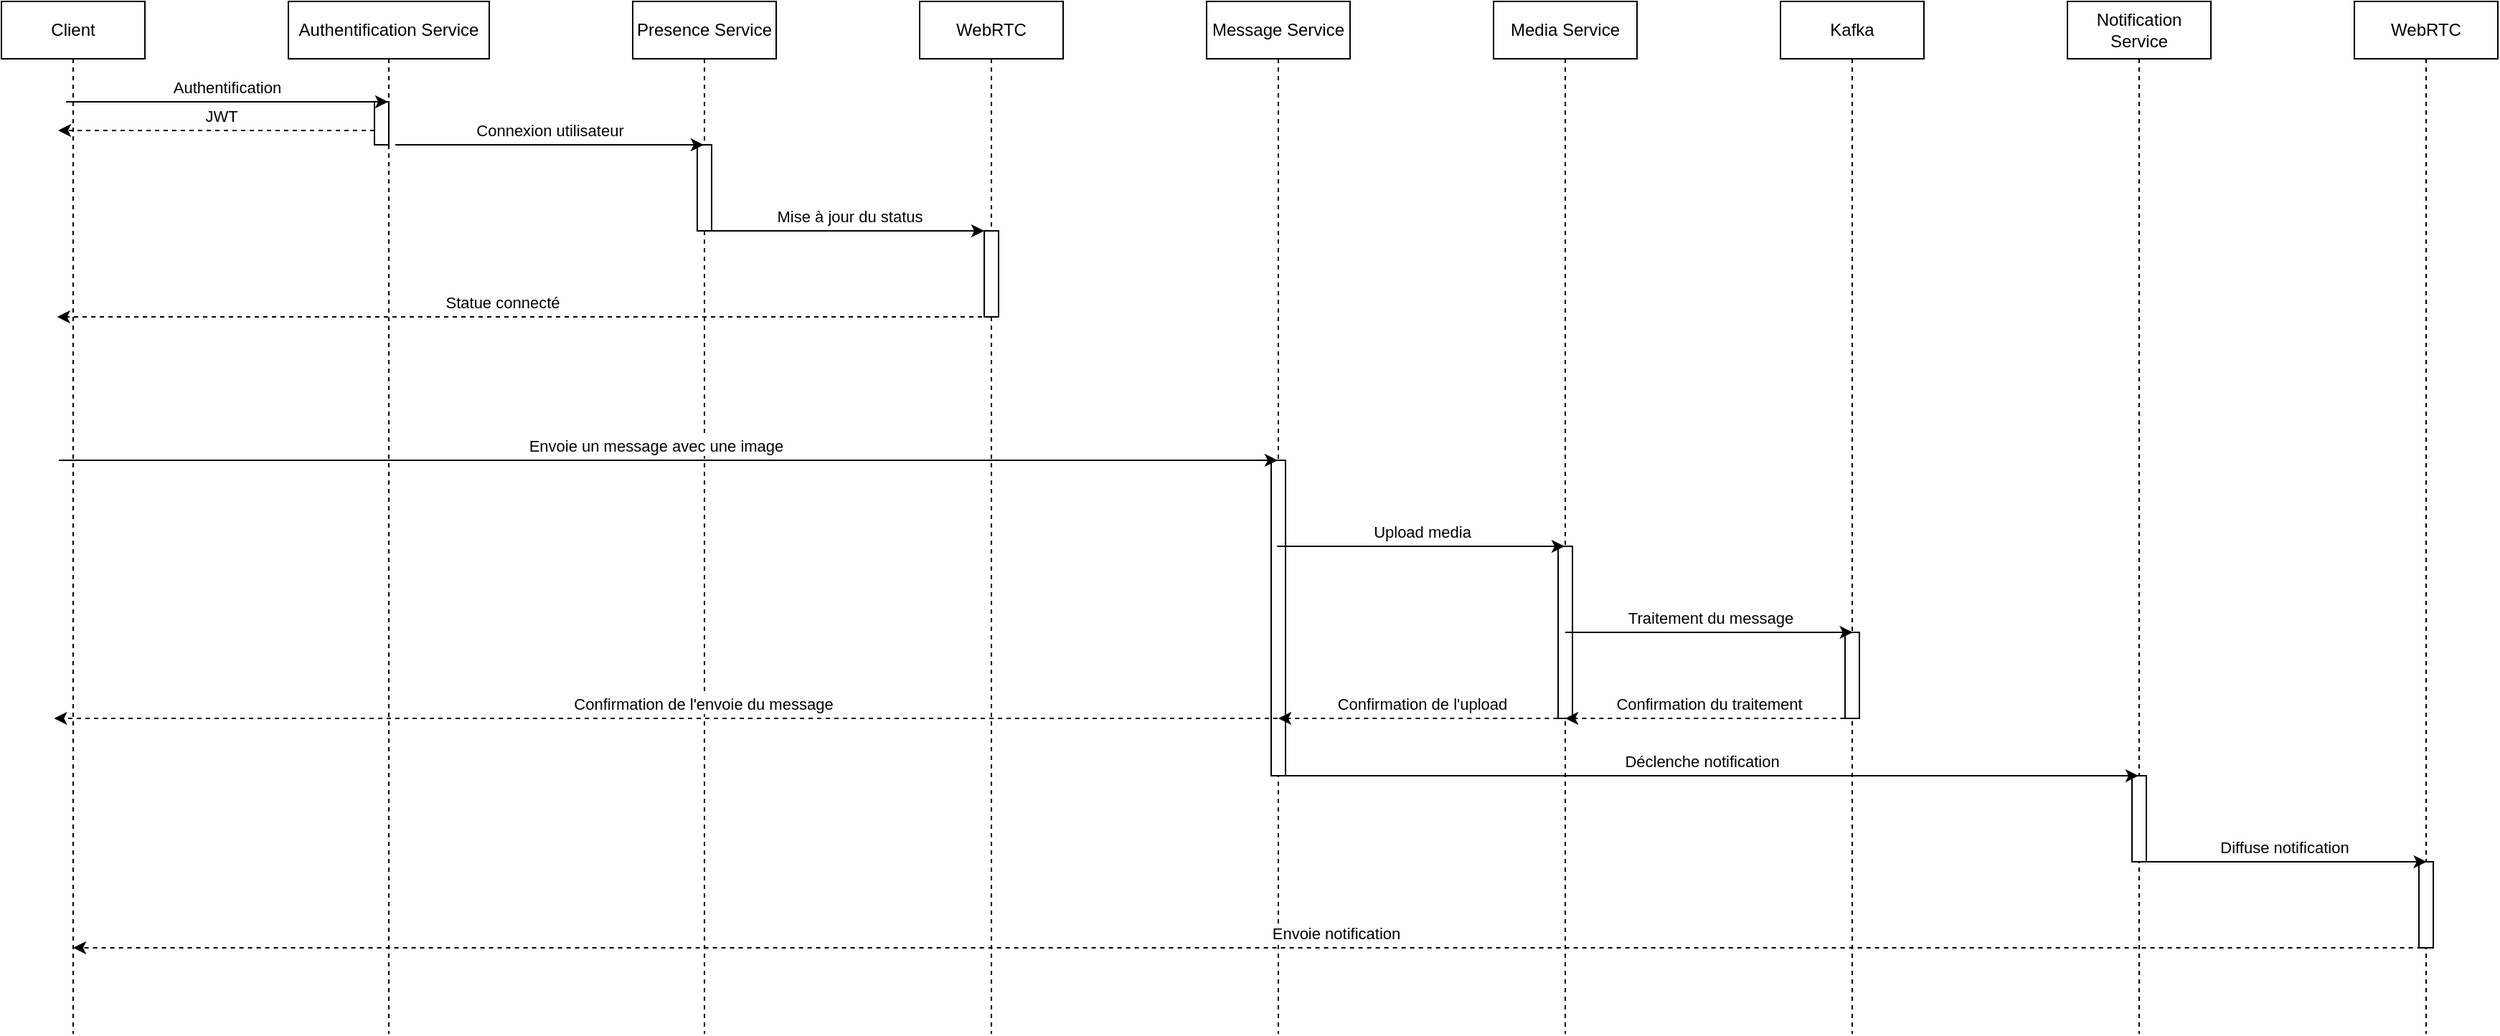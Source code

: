 <mxfile version="26.0.16">
  <diagram name="Page-1" id="2YBvvXClWsGukQMizWep">
    <mxGraphModel dx="1697" dy="1062" grid="1" gridSize="10" guides="1" tooltips="1" connect="1" arrows="1" fold="1" page="1" pageScale="1" pageWidth="850" pageHeight="1100" math="0" shadow="0">
      <root>
        <mxCell id="0" />
        <mxCell id="1" parent="0" />
        <mxCell id="aM9ryv3xv72pqoxQDRHE-1" value="Client" style="shape=umlLifeline;perimeter=lifelinePerimeter;whiteSpace=wrap;html=1;container=0;dropTarget=0;collapsible=0;recursiveResize=0;outlineConnect=0;portConstraint=eastwest;newEdgeStyle={&quot;edgeStyle&quot;:&quot;elbowEdgeStyle&quot;,&quot;elbow&quot;:&quot;vertical&quot;,&quot;curved&quot;:0,&quot;rounded&quot;:0};" parent="1" vertex="1">
          <mxGeometry x="50" y="40" width="100" height="720" as="geometry" />
        </mxCell>
        <mxCell id="aM9ryv3xv72pqoxQDRHE-5" value="Presence Service" style="shape=umlLifeline;perimeter=lifelinePerimeter;whiteSpace=wrap;html=1;container=0;dropTarget=0;collapsible=0;recursiveResize=0;outlineConnect=0;portConstraint=eastwest;newEdgeStyle={&quot;edgeStyle&quot;:&quot;elbowEdgeStyle&quot;,&quot;elbow&quot;:&quot;vertical&quot;,&quot;curved&quot;:0,&quot;rounded&quot;:0};" parent="1" vertex="1">
          <mxGeometry x="490" y="40" width="100" height="720" as="geometry" />
        </mxCell>
        <mxCell id="aM9ryv3xv72pqoxQDRHE-6" value="" style="html=1;points=[];perimeter=orthogonalPerimeter;outlineConnect=0;targetShapes=umlLifeline;portConstraint=eastwest;newEdgeStyle={&quot;edgeStyle&quot;:&quot;elbowEdgeStyle&quot;,&quot;elbow&quot;:&quot;vertical&quot;,&quot;curved&quot;:0,&quot;rounded&quot;:0};" parent="aM9ryv3xv72pqoxQDRHE-5" vertex="1">
          <mxGeometry x="45" y="100" width="10" height="60" as="geometry" />
        </mxCell>
        <mxCell id="-MpHVqgW3xpwjNpmj-tX-1" value="Authentification Service" style="shape=umlLifeline;perimeter=lifelinePerimeter;whiteSpace=wrap;html=1;container=0;dropTarget=0;collapsible=0;recursiveResize=0;outlineConnect=0;portConstraint=eastwest;newEdgeStyle={&quot;edgeStyle&quot;:&quot;elbowEdgeStyle&quot;,&quot;elbow&quot;:&quot;vertical&quot;,&quot;curved&quot;:0,&quot;rounded&quot;:0};" vertex="1" parent="1">
          <mxGeometry x="250" y="40" width="140" height="720" as="geometry" />
        </mxCell>
        <mxCell id="-MpHVqgW3xpwjNpmj-tX-2" value="" style="html=1;points=[];perimeter=orthogonalPerimeter;outlineConnect=0;targetShapes=umlLifeline;portConstraint=eastwest;newEdgeStyle={&quot;edgeStyle&quot;:&quot;elbowEdgeStyle&quot;,&quot;elbow&quot;:&quot;vertical&quot;,&quot;curved&quot;:0,&quot;rounded&quot;:0};" vertex="1" parent="-MpHVqgW3xpwjNpmj-tX-1">
          <mxGeometry x="60" y="70" width="10" height="30" as="geometry" />
        </mxCell>
        <mxCell id="-MpHVqgW3xpwjNpmj-tX-3" value="" style="endArrow=classic;html=1;rounded=0;" edge="1" parent="1" target="-MpHVqgW3xpwjNpmj-tX-1">
          <mxGeometry width="50" height="50" relative="1" as="geometry">
            <mxPoint x="95" y="110" as="sourcePoint" />
            <mxPoint x="450" y="110" as="targetPoint" />
          </mxGeometry>
        </mxCell>
        <mxCell id="-MpHVqgW3xpwjNpmj-tX-4" value="Authentification" style="edgeLabel;html=1;align=center;verticalAlign=middle;resizable=0;points=[];" vertex="1" connectable="0" parent="-MpHVqgW3xpwjNpmj-tX-3">
          <mxGeometry x="-0.028" relative="1" as="geometry">
            <mxPoint x="3" y="-10" as="offset" />
          </mxGeometry>
        </mxCell>
        <mxCell id="-MpHVqgW3xpwjNpmj-tX-5" value="" style="endArrow=classic;html=1;rounded=0;dashed=1;" edge="1" parent="1" source="-MpHVqgW3xpwjNpmj-tX-2">
          <mxGeometry width="50" height="50" relative="1" as="geometry">
            <mxPoint x="324.5" y="130" as="sourcePoint" />
            <mxPoint x="89.5" y="130" as="targetPoint" />
          </mxGeometry>
        </mxCell>
        <mxCell id="-MpHVqgW3xpwjNpmj-tX-6" value="JWT" style="edgeLabel;html=1;align=center;verticalAlign=middle;resizable=0;points=[];" vertex="1" connectable="0" parent="-MpHVqgW3xpwjNpmj-tX-5">
          <mxGeometry x="-0.082" relative="1" as="geometry">
            <mxPoint x="-6" y="-10" as="offset" />
          </mxGeometry>
        </mxCell>
        <mxCell id="-MpHVqgW3xpwjNpmj-tX-7" value="" style="endArrow=classic;html=1;rounded=0;" edge="1" parent="1">
          <mxGeometry width="50" height="50" relative="1" as="geometry">
            <mxPoint x="324.5" y="140" as="sourcePoint" />
            <mxPoint x="539.5" y="140" as="targetPoint" />
          </mxGeometry>
        </mxCell>
        <mxCell id="-MpHVqgW3xpwjNpmj-tX-8" value="Connexion utilisateur" style="edgeLabel;html=1;align=center;verticalAlign=middle;resizable=0;points=[];" vertex="1" connectable="0" parent="-MpHVqgW3xpwjNpmj-tX-7">
          <mxGeometry x="-0.028" relative="1" as="geometry">
            <mxPoint x="3" y="-10" as="offset" />
          </mxGeometry>
        </mxCell>
        <mxCell id="-MpHVqgW3xpwjNpmj-tX-9" value="WebRTC" style="shape=umlLifeline;perimeter=lifelinePerimeter;whiteSpace=wrap;html=1;container=0;dropTarget=0;collapsible=0;recursiveResize=0;outlineConnect=0;portConstraint=eastwest;newEdgeStyle={&quot;edgeStyle&quot;:&quot;elbowEdgeStyle&quot;,&quot;elbow&quot;:&quot;vertical&quot;,&quot;curved&quot;:0,&quot;rounded&quot;:0};" vertex="1" parent="1">
          <mxGeometry x="690" y="40" width="100" height="720" as="geometry" />
        </mxCell>
        <mxCell id="-MpHVqgW3xpwjNpmj-tX-10" value="" style="html=1;points=[];perimeter=orthogonalPerimeter;outlineConnect=0;targetShapes=umlLifeline;portConstraint=eastwest;newEdgeStyle={&quot;edgeStyle&quot;:&quot;elbowEdgeStyle&quot;,&quot;elbow&quot;:&quot;vertical&quot;,&quot;curved&quot;:0,&quot;rounded&quot;:0};" vertex="1" parent="-MpHVqgW3xpwjNpmj-tX-9">
          <mxGeometry x="45" y="160" width="10" height="60" as="geometry" />
        </mxCell>
        <mxCell id="-MpHVqgW3xpwjNpmj-tX-11" value="" style="endArrow=classic;html=1;rounded=0;" edge="1" parent="1" source="aM9ryv3xv72pqoxQDRHE-5" target="-MpHVqgW3xpwjNpmj-tX-10">
          <mxGeometry width="50" height="50" relative="1" as="geometry">
            <mxPoint x="620" y="250" as="sourcePoint" />
            <mxPoint x="670" y="200" as="targetPoint" />
            <Array as="points">
              <mxPoint x="670" y="200" />
            </Array>
          </mxGeometry>
        </mxCell>
        <mxCell id="-MpHVqgW3xpwjNpmj-tX-12" value="Mise à jour du status" style="edgeLabel;html=1;align=center;verticalAlign=middle;resizable=0;points=[];" vertex="1" connectable="0" parent="-MpHVqgW3xpwjNpmj-tX-11">
          <mxGeometry x="-0.109" y="4" relative="1" as="geometry">
            <mxPoint x="14" y="-6" as="offset" />
          </mxGeometry>
        </mxCell>
        <mxCell id="-MpHVqgW3xpwjNpmj-tX-13" value="" style="endArrow=classic;html=1;rounded=0;dashed=1;" edge="1" parent="1">
          <mxGeometry width="50" height="50" relative="1" as="geometry">
            <mxPoint x="739.5" y="260" as="sourcePoint" />
            <mxPoint x="88.833" y="260" as="targetPoint" />
          </mxGeometry>
        </mxCell>
        <mxCell id="-MpHVqgW3xpwjNpmj-tX-14" value="Statue connecté" style="edgeLabel;html=1;align=center;verticalAlign=middle;resizable=0;points=[];" vertex="1" connectable="0" parent="-MpHVqgW3xpwjNpmj-tX-13">
          <mxGeometry x="-0.082" relative="1" as="geometry">
            <mxPoint x="-42" y="-10" as="offset" />
          </mxGeometry>
        </mxCell>
        <mxCell id="-MpHVqgW3xpwjNpmj-tX-15" value="Message Service" style="shape=umlLifeline;perimeter=lifelinePerimeter;whiteSpace=wrap;html=1;container=0;dropTarget=0;collapsible=0;recursiveResize=0;outlineConnect=0;portConstraint=eastwest;newEdgeStyle={&quot;edgeStyle&quot;:&quot;elbowEdgeStyle&quot;,&quot;elbow&quot;:&quot;vertical&quot;,&quot;curved&quot;:0,&quot;rounded&quot;:0};" vertex="1" parent="1">
          <mxGeometry x="890" y="40" width="100" height="720" as="geometry" />
        </mxCell>
        <mxCell id="-MpHVqgW3xpwjNpmj-tX-16" value="" style="html=1;points=[];perimeter=orthogonalPerimeter;outlineConnect=0;targetShapes=umlLifeline;portConstraint=eastwest;newEdgeStyle={&quot;edgeStyle&quot;:&quot;elbowEdgeStyle&quot;,&quot;elbow&quot;:&quot;vertical&quot;,&quot;curved&quot;:0,&quot;rounded&quot;:0};" vertex="1" parent="-MpHVqgW3xpwjNpmj-tX-15">
          <mxGeometry x="45" y="320" width="10" height="220" as="geometry" />
        </mxCell>
        <mxCell id="-MpHVqgW3xpwjNpmj-tX-18" value="" style="endArrow=classic;html=1;rounded=0;" edge="1" parent="1" target="-MpHVqgW3xpwjNpmj-tX-15">
          <mxGeometry width="50" height="50" relative="1" as="geometry">
            <mxPoint x="90" y="360" as="sourcePoint" />
            <mxPoint x="305" y="360" as="targetPoint" />
          </mxGeometry>
        </mxCell>
        <mxCell id="-MpHVqgW3xpwjNpmj-tX-19" value="Envoie un message avec une image" style="edgeLabel;html=1;align=center;verticalAlign=middle;resizable=0;points=[];" vertex="1" connectable="0" parent="-MpHVqgW3xpwjNpmj-tX-18">
          <mxGeometry x="-0.028" relative="1" as="geometry">
            <mxPoint x="3" y="-10" as="offset" />
          </mxGeometry>
        </mxCell>
        <mxCell id="-MpHVqgW3xpwjNpmj-tX-24" value="Media Service" style="shape=umlLifeline;perimeter=lifelinePerimeter;whiteSpace=wrap;html=1;container=0;dropTarget=0;collapsible=0;recursiveResize=0;outlineConnect=0;portConstraint=eastwest;newEdgeStyle={&quot;edgeStyle&quot;:&quot;elbowEdgeStyle&quot;,&quot;elbow&quot;:&quot;vertical&quot;,&quot;curved&quot;:0,&quot;rounded&quot;:0};" vertex="1" parent="1">
          <mxGeometry x="1090" y="40" width="100" height="720" as="geometry" />
        </mxCell>
        <mxCell id="-MpHVqgW3xpwjNpmj-tX-25" value="" style="html=1;points=[];perimeter=orthogonalPerimeter;outlineConnect=0;targetShapes=umlLifeline;portConstraint=eastwest;newEdgeStyle={&quot;edgeStyle&quot;:&quot;elbowEdgeStyle&quot;,&quot;elbow&quot;:&quot;vertical&quot;,&quot;curved&quot;:0,&quot;rounded&quot;:0};" vertex="1" parent="-MpHVqgW3xpwjNpmj-tX-24">
          <mxGeometry x="45" y="380" width="10" height="120" as="geometry" />
        </mxCell>
        <mxCell id="-MpHVqgW3xpwjNpmj-tX-26" value="" style="endArrow=classic;html=1;rounded=0;" edge="1" parent="1">
          <mxGeometry width="50" height="50" relative="1" as="geometry">
            <mxPoint x="939.167" y="420" as="sourcePoint" />
            <mxPoint x="1139.5" y="420" as="targetPoint" />
          </mxGeometry>
        </mxCell>
        <mxCell id="-MpHVqgW3xpwjNpmj-tX-27" value="Upload media" style="edgeLabel;html=1;align=center;verticalAlign=middle;resizable=0;points=[];" vertex="1" connectable="0" parent="-MpHVqgW3xpwjNpmj-tX-26">
          <mxGeometry x="-0.028" relative="1" as="geometry">
            <mxPoint x="3" y="-10" as="offset" />
          </mxGeometry>
        </mxCell>
        <mxCell id="-MpHVqgW3xpwjNpmj-tX-28" value="Kafka" style="shape=umlLifeline;perimeter=lifelinePerimeter;whiteSpace=wrap;html=1;container=0;dropTarget=0;collapsible=0;recursiveResize=0;outlineConnect=0;portConstraint=eastwest;newEdgeStyle={&quot;edgeStyle&quot;:&quot;elbowEdgeStyle&quot;,&quot;elbow&quot;:&quot;vertical&quot;,&quot;curved&quot;:0,&quot;rounded&quot;:0};" vertex="1" parent="1">
          <mxGeometry x="1290" y="40" width="100" height="720" as="geometry" />
        </mxCell>
        <mxCell id="-MpHVqgW3xpwjNpmj-tX-29" value="" style="html=1;points=[];perimeter=orthogonalPerimeter;outlineConnect=0;targetShapes=umlLifeline;portConstraint=eastwest;newEdgeStyle={&quot;edgeStyle&quot;:&quot;elbowEdgeStyle&quot;,&quot;elbow&quot;:&quot;vertical&quot;,&quot;curved&quot;:0,&quot;rounded&quot;:0};" vertex="1" parent="-MpHVqgW3xpwjNpmj-tX-28">
          <mxGeometry x="45" y="440" width="10" height="60" as="geometry" />
        </mxCell>
        <mxCell id="-MpHVqgW3xpwjNpmj-tX-30" value="" style="endArrow=classic;html=1;rounded=0;" edge="1" parent="1">
          <mxGeometry width="50" height="50" relative="1" as="geometry">
            <mxPoint x="1139.997" y="480" as="sourcePoint" />
            <mxPoint x="1340.33" y="480" as="targetPoint" />
          </mxGeometry>
        </mxCell>
        <mxCell id="-MpHVqgW3xpwjNpmj-tX-31" value="Traitement du message" style="edgeLabel;html=1;align=center;verticalAlign=middle;resizable=0;points=[];" vertex="1" connectable="0" parent="-MpHVqgW3xpwjNpmj-tX-30">
          <mxGeometry x="-0.028" relative="1" as="geometry">
            <mxPoint x="3" y="-10" as="offset" />
          </mxGeometry>
        </mxCell>
        <mxCell id="-MpHVqgW3xpwjNpmj-tX-33" value="" style="endArrow=classic;html=1;rounded=0;dashed=1;" edge="1" parent="1">
          <mxGeometry width="50" height="50" relative="1" as="geometry">
            <mxPoint x="1340.67" y="540" as="sourcePoint" />
            <mxPoint x="1140" y="540" as="targetPoint" />
          </mxGeometry>
        </mxCell>
        <mxCell id="-MpHVqgW3xpwjNpmj-tX-34" value="Confirmation du traitement" style="edgeLabel;html=1;align=center;verticalAlign=middle;resizable=0;points=[];" vertex="1" connectable="0" parent="-MpHVqgW3xpwjNpmj-tX-33">
          <mxGeometry x="-0.082" relative="1" as="geometry">
            <mxPoint x="-9" y="-10" as="offset" />
          </mxGeometry>
        </mxCell>
        <mxCell id="-MpHVqgW3xpwjNpmj-tX-35" value="" style="endArrow=classic;html=1;rounded=0;dashed=1;" edge="1" parent="1">
          <mxGeometry width="50" height="50" relative="1" as="geometry">
            <mxPoint x="1140.67" y="540" as="sourcePoint" />
            <mxPoint x="940" y="540" as="targetPoint" />
          </mxGeometry>
        </mxCell>
        <mxCell id="-MpHVqgW3xpwjNpmj-tX-36" value="Confirmation de l&#39;upload" style="edgeLabel;html=1;align=center;verticalAlign=middle;resizable=0;points=[];" vertex="1" connectable="0" parent="-MpHVqgW3xpwjNpmj-tX-35">
          <mxGeometry x="-0.082" relative="1" as="geometry">
            <mxPoint x="-9" y="-10" as="offset" />
          </mxGeometry>
        </mxCell>
        <mxCell id="-MpHVqgW3xpwjNpmj-tX-37" value="" style="endArrow=classic;html=1;rounded=0;dashed=1;entryX=0.467;entryY=0.625;entryDx=0;entryDy=0;entryPerimeter=0;" edge="1" parent="1">
          <mxGeometry width="50" height="50" relative="1" as="geometry">
            <mxPoint x="939.5" y="540" as="sourcePoint" />
            <mxPoint x="86.7" y="540" as="targetPoint" />
          </mxGeometry>
        </mxCell>
        <mxCell id="-MpHVqgW3xpwjNpmj-tX-38" value="Confirmation de l&#39;envoie du message" style="edgeLabel;html=1;align=center;verticalAlign=middle;resizable=0;points=[];" vertex="1" connectable="0" parent="-MpHVqgW3xpwjNpmj-tX-37">
          <mxGeometry x="-0.082" relative="1" as="geometry">
            <mxPoint x="-9" y="-10" as="offset" />
          </mxGeometry>
        </mxCell>
        <mxCell id="-MpHVqgW3xpwjNpmj-tX-40" value="Notification Service" style="shape=umlLifeline;perimeter=lifelinePerimeter;whiteSpace=wrap;html=1;container=0;dropTarget=0;collapsible=0;recursiveResize=0;outlineConnect=0;portConstraint=eastwest;newEdgeStyle={&quot;edgeStyle&quot;:&quot;elbowEdgeStyle&quot;,&quot;elbow&quot;:&quot;vertical&quot;,&quot;curved&quot;:0,&quot;rounded&quot;:0};" vertex="1" parent="1">
          <mxGeometry x="1490" y="40" width="100" height="720" as="geometry" />
        </mxCell>
        <mxCell id="-MpHVqgW3xpwjNpmj-tX-41" value="" style="html=1;points=[];perimeter=orthogonalPerimeter;outlineConnect=0;targetShapes=umlLifeline;portConstraint=eastwest;newEdgeStyle={&quot;edgeStyle&quot;:&quot;elbowEdgeStyle&quot;,&quot;elbow&quot;:&quot;vertical&quot;,&quot;curved&quot;:0,&quot;rounded&quot;:0};" vertex="1" parent="-MpHVqgW3xpwjNpmj-tX-40">
          <mxGeometry x="45" y="540" width="10" height="60" as="geometry" />
        </mxCell>
        <mxCell id="-MpHVqgW3xpwjNpmj-tX-42" value="" style="endArrow=classic;html=1;rounded=0;" edge="1" parent="1" target="-MpHVqgW3xpwjNpmj-tX-40">
          <mxGeometry width="50" height="50" relative="1" as="geometry">
            <mxPoint x="939.997" y="580" as="sourcePoint" />
            <mxPoint x="1140.33" y="580" as="targetPoint" />
          </mxGeometry>
        </mxCell>
        <mxCell id="-MpHVqgW3xpwjNpmj-tX-43" value="Déclenche notification" style="edgeLabel;html=1;align=center;verticalAlign=middle;resizable=0;points=[];" vertex="1" connectable="0" parent="-MpHVqgW3xpwjNpmj-tX-42">
          <mxGeometry x="-0.028" relative="1" as="geometry">
            <mxPoint x="3" y="-10" as="offset" />
          </mxGeometry>
        </mxCell>
        <mxCell id="-MpHVqgW3xpwjNpmj-tX-44" value="WebRTC" style="shape=umlLifeline;perimeter=lifelinePerimeter;whiteSpace=wrap;html=1;container=0;dropTarget=0;collapsible=0;recursiveResize=0;outlineConnect=0;portConstraint=eastwest;newEdgeStyle={&quot;edgeStyle&quot;:&quot;elbowEdgeStyle&quot;,&quot;elbow&quot;:&quot;vertical&quot;,&quot;curved&quot;:0,&quot;rounded&quot;:0};" vertex="1" parent="1">
          <mxGeometry x="1690" y="40" width="100" height="720" as="geometry" />
        </mxCell>
        <mxCell id="-MpHVqgW3xpwjNpmj-tX-45" value="" style="html=1;points=[];perimeter=orthogonalPerimeter;outlineConnect=0;targetShapes=umlLifeline;portConstraint=eastwest;newEdgeStyle={&quot;edgeStyle&quot;:&quot;elbowEdgeStyle&quot;,&quot;elbow&quot;:&quot;vertical&quot;,&quot;curved&quot;:0,&quot;rounded&quot;:0};" vertex="1" parent="-MpHVqgW3xpwjNpmj-tX-44">
          <mxGeometry x="45" y="600" width="10" height="60" as="geometry" />
        </mxCell>
        <mxCell id="-MpHVqgW3xpwjNpmj-tX-46" value="" style="endArrow=classic;html=1;rounded=0;" edge="1" parent="1">
          <mxGeometry width="50" height="50" relative="1" as="geometry">
            <mxPoint x="1539.997" y="640" as="sourcePoint" />
            <mxPoint x="1740.33" y="640" as="targetPoint" />
          </mxGeometry>
        </mxCell>
        <mxCell id="-MpHVqgW3xpwjNpmj-tX-47" value="Diffuse notification" style="edgeLabel;html=1;align=center;verticalAlign=middle;resizable=0;points=[];" vertex="1" connectable="0" parent="-MpHVqgW3xpwjNpmj-tX-46">
          <mxGeometry x="-0.028" relative="1" as="geometry">
            <mxPoint x="3" y="-10" as="offset" />
          </mxGeometry>
        </mxCell>
        <mxCell id="-MpHVqgW3xpwjNpmj-tX-48" value="" style="endArrow=classic;html=1;rounded=0;dashed=1;" edge="1" parent="1" target="aM9ryv3xv72pqoxQDRHE-1">
          <mxGeometry width="50" height="50" relative="1" as="geometry">
            <mxPoint x="1742.8" y="700" as="sourcePoint" />
            <mxPoint x="890" y="700" as="targetPoint" />
          </mxGeometry>
        </mxCell>
        <mxCell id="-MpHVqgW3xpwjNpmj-tX-49" value="Envoie notification" style="edgeLabel;html=1;align=center;verticalAlign=middle;resizable=0;points=[];" vertex="1" connectable="0" parent="-MpHVqgW3xpwjNpmj-tX-48">
          <mxGeometry x="-0.082" relative="1" as="geometry">
            <mxPoint x="-9" y="-10" as="offset" />
          </mxGeometry>
        </mxCell>
      </root>
    </mxGraphModel>
  </diagram>
</mxfile>
